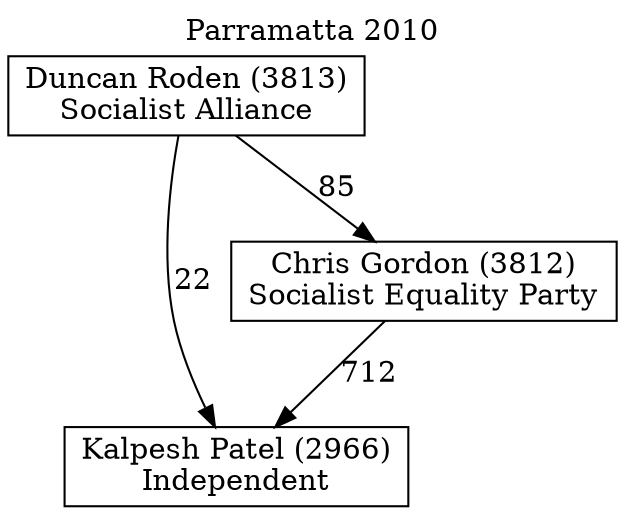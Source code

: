 // House preference flow
digraph "Kalpesh Patel (2966)_Parramatta_2010" {
	graph [label="Parramatta 2010" labelloc=t mclimit=10]
	node [shape=box]
	"Kalpesh Patel (2966)" [label="Kalpesh Patel (2966)
Independent"]
	"Chris Gordon (3812)" [label="Chris Gordon (3812)
Socialist Equality Party"]
	"Duncan Roden (3813)" [label="Duncan Roden (3813)
Socialist Alliance"]
	"Chris Gordon (3812)" -> "Kalpesh Patel (2966)" [label=712]
	"Duncan Roden (3813)" -> "Chris Gordon (3812)" [label=85]
	"Duncan Roden (3813)" -> "Kalpesh Patel (2966)" [label=22]
}
